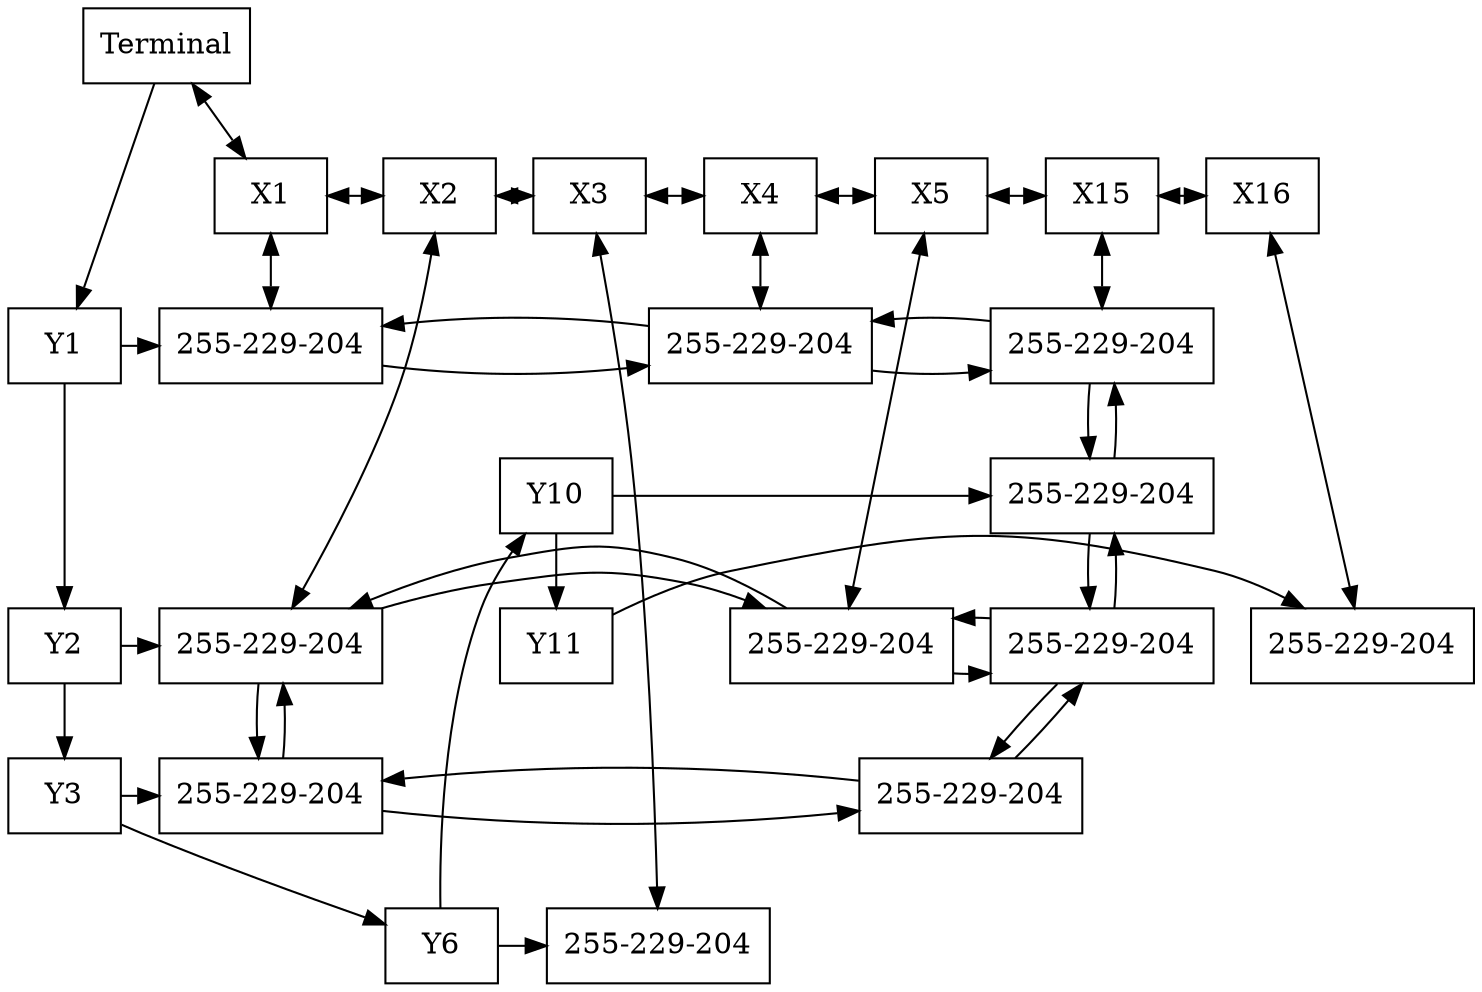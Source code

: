 digraph G { 

 ranksep=.50; 
 rankdir=TB; 
 node [shape=box];

Terminal->X1[dir=both];
X1-> n11[dir=both]; 
X1->X2[dir=both];
X2-> n22[dir=both]; 
X2->X3[dir=both];
X3-> n36[dir=both]; 
X3->X4[dir=both];
X4-> n41[dir=both]; 
X4->X5[dir=both];
X5-> n52[dir=both]; 
X5->X15[dir=both];
X15-> n151[dir=both]; 
X15->X16[dir=both];
X16-> n1611[dir=both]; 

n11[label="255-229-204"];
n41[label="255-229-204"];
n151[label="255-229-204"];
n22[label="255-229-204"];
n52[label="255-229-204"];
n152[label="255-229-204"];
n23[label="255-229-204"];
n153[label="255-229-204"];
n36[label="255-229-204"];
n1510[label="255-229-204"];
n1611[label="255-229-204"];

Terminal -> Y1;
Y1 ->  n11;
n11 ->  n41;
n41 ->  n151;
n41 ->  n11;
n151 ->  n41;
n151 -> n1510;
Y1 -> Y2;
Y2 ->  n22;
n22 ->  n52;
n22 -> n23;
n52 ->  n152;
n52 ->  n22;
n152 ->  n52;
n152 ->  n1510;
n152 -> n153;
Y2 -> Y3;
Y3 ->  n23;
n23 ->  n153;
n23 ->  n22;
n153 ->  n23;
n153 ->  n152;
Y3 -> Y6;
Y6 ->  n36;
Y6 -> Y10;
Y10 ->  n1510;
n1510 ->  n151;
n1510 -> n152;
Y10 -> Y11;
Y11 ->  n1611;

 {rank = same;Y1;n11;n41;n151;} 
 {rank = same;Y2;n22;n52;n152;} 
 {rank = same;Y3;n23;n153;} 
 {rank = same;Y6;n36;} 
 {rank = same;Y10;n1510;} 
 {rank = same;Y11;n1611;} 

{ rank = same; X1;X2;X3;X4;X5;X15;X16;}
}
